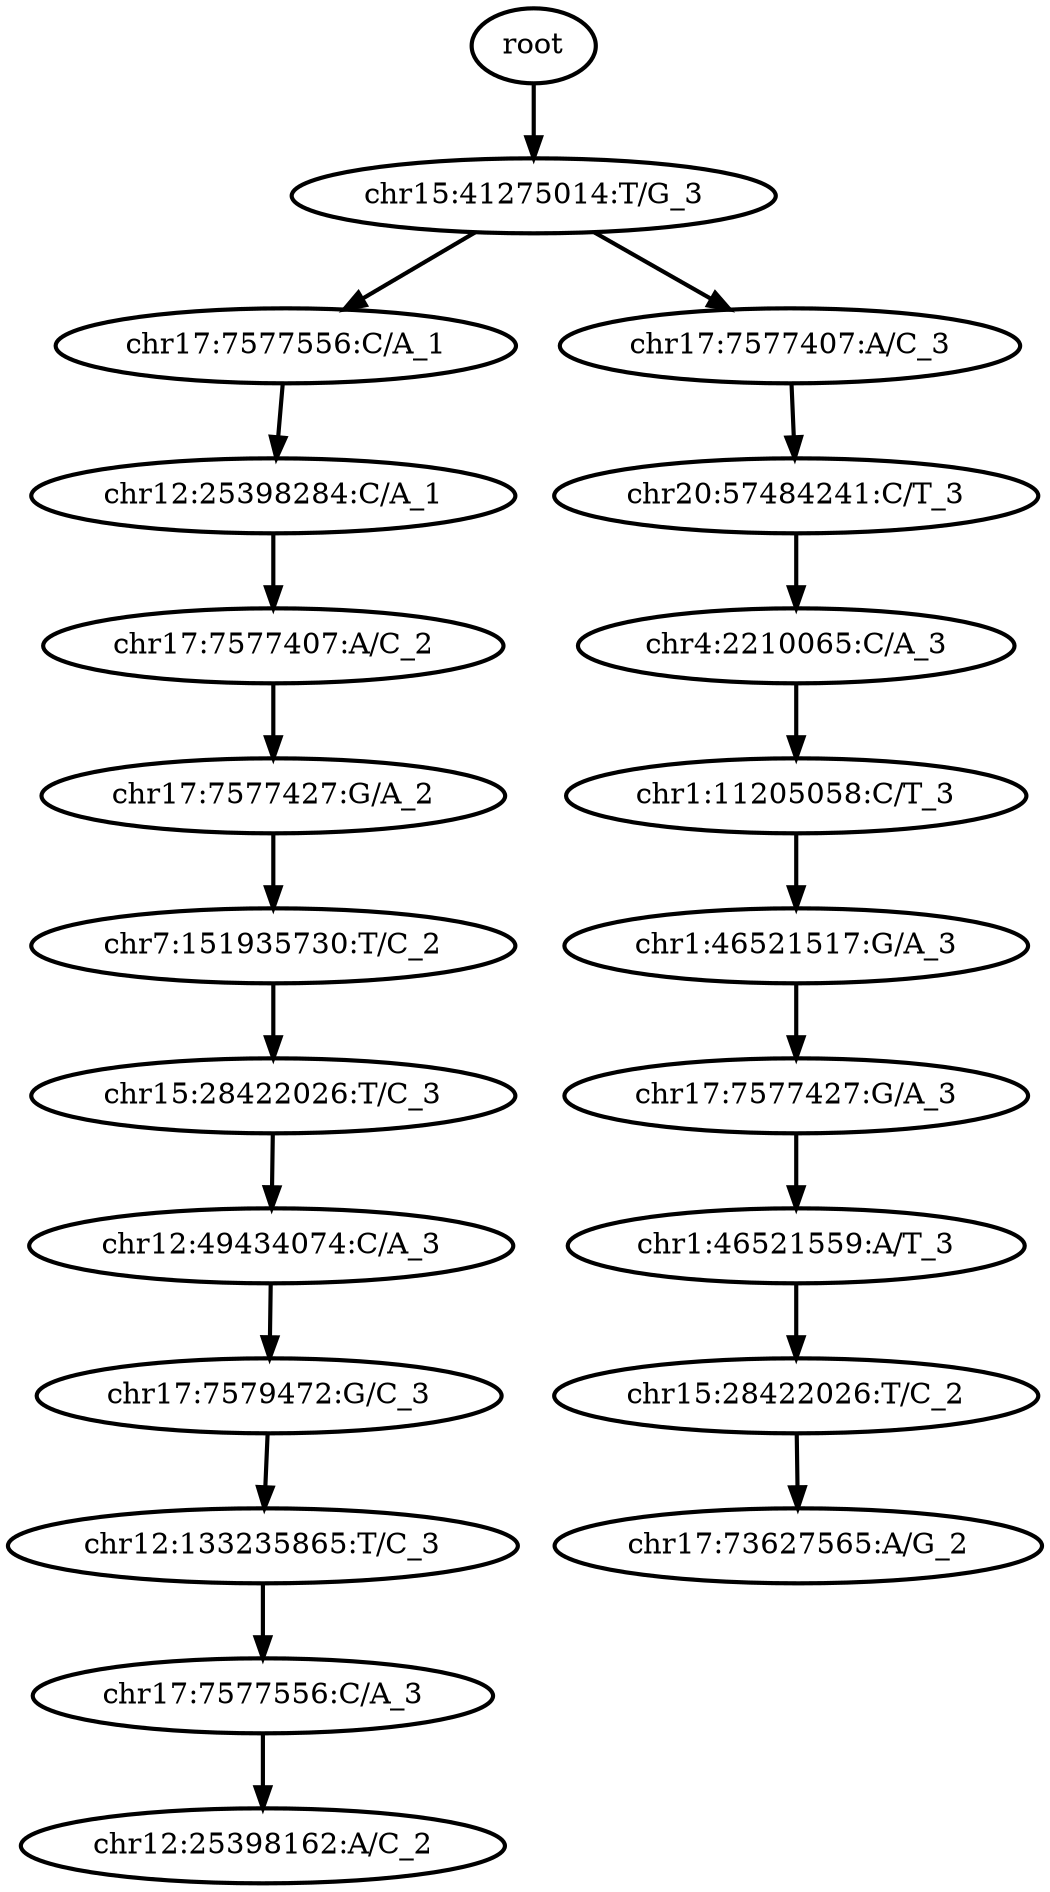 digraph N {
	overlap="false"
	rankdir="TB"
	0 [label="root", style="bold"];
	1 [label="chr15:41275014:T/G_3", style="bold"];
	2 [label="chr17:7577556:C/A_1", style="bold"];
	3 [label="chr12:25398284:C/A_1", style="bold"];
	4 [label="chr17:7577407:A/C_2", style="bold"];
	5 [label="chr17:7577427:G/A_2", style="bold"];
	6 [label="chr7:151935730:T/C_2", style="bold"];
	7 [label="chr15:28422026:T/C_3", style="bold"];
	8 [label="chr12:49434074:C/A_3", style="bold"];
	9 [label="chr17:7579472:G/C_3", style="bold"];
	10 [label="chr17:7577407:A/C_3", style="bold"];
	11 [label="chr20:57484241:C/T_3", style="bold"];
	12 [label="chr4:2210065:C/A_3", style="bold"];
	13 [label="chr1:11205058:C/T_3", style="bold"];
	14 [label="chr1:46521517:G/A_3", style="bold"];
	15 [label="chr17:7577427:G/A_3", style="bold"];
	16 [label="chr1:46521559:A/T_3", style="bold"];
	17 [label="chr15:28422026:T/C_2", style="bold"];
	18 [label="chr17:73627565:A/G_2", style="bold"];
	19 [label="chr12:133235865:T/C_3", style="bold"];
	20 [label="chr17:7577556:C/A_3", style="bold"];
	21 [label="chr12:25398162:A/C_2", style="bold"];
	0 -> 1 [style="bold"];
	1 -> 2 [style="bold"];
	1 -> 10 [style="bold"];
	2 -> 3 [style="bold"];
	3 -> 4 [style="bold"];
	4 -> 5 [style="bold"];
	5 -> 6 [style="bold"];
	6 -> 7 [style="bold"];
	7 -> 8 [style="bold"];
	8 -> 9 [style="bold"];
	9 -> 19 [style="bold"];
	10 -> 11 [style="bold"];
	11 -> 12 [style="bold"];
	12 -> 13 [style="bold"];
	13 -> 14 [style="bold"];
	14 -> 15 [style="bold"];
	15 -> 16 [style="bold"];
	16 -> 17 [style="bold"];
	17 -> 18 [style="bold"];
	19 -> 20 [style="bold"];
	20 -> 21 [style="bold"];
}